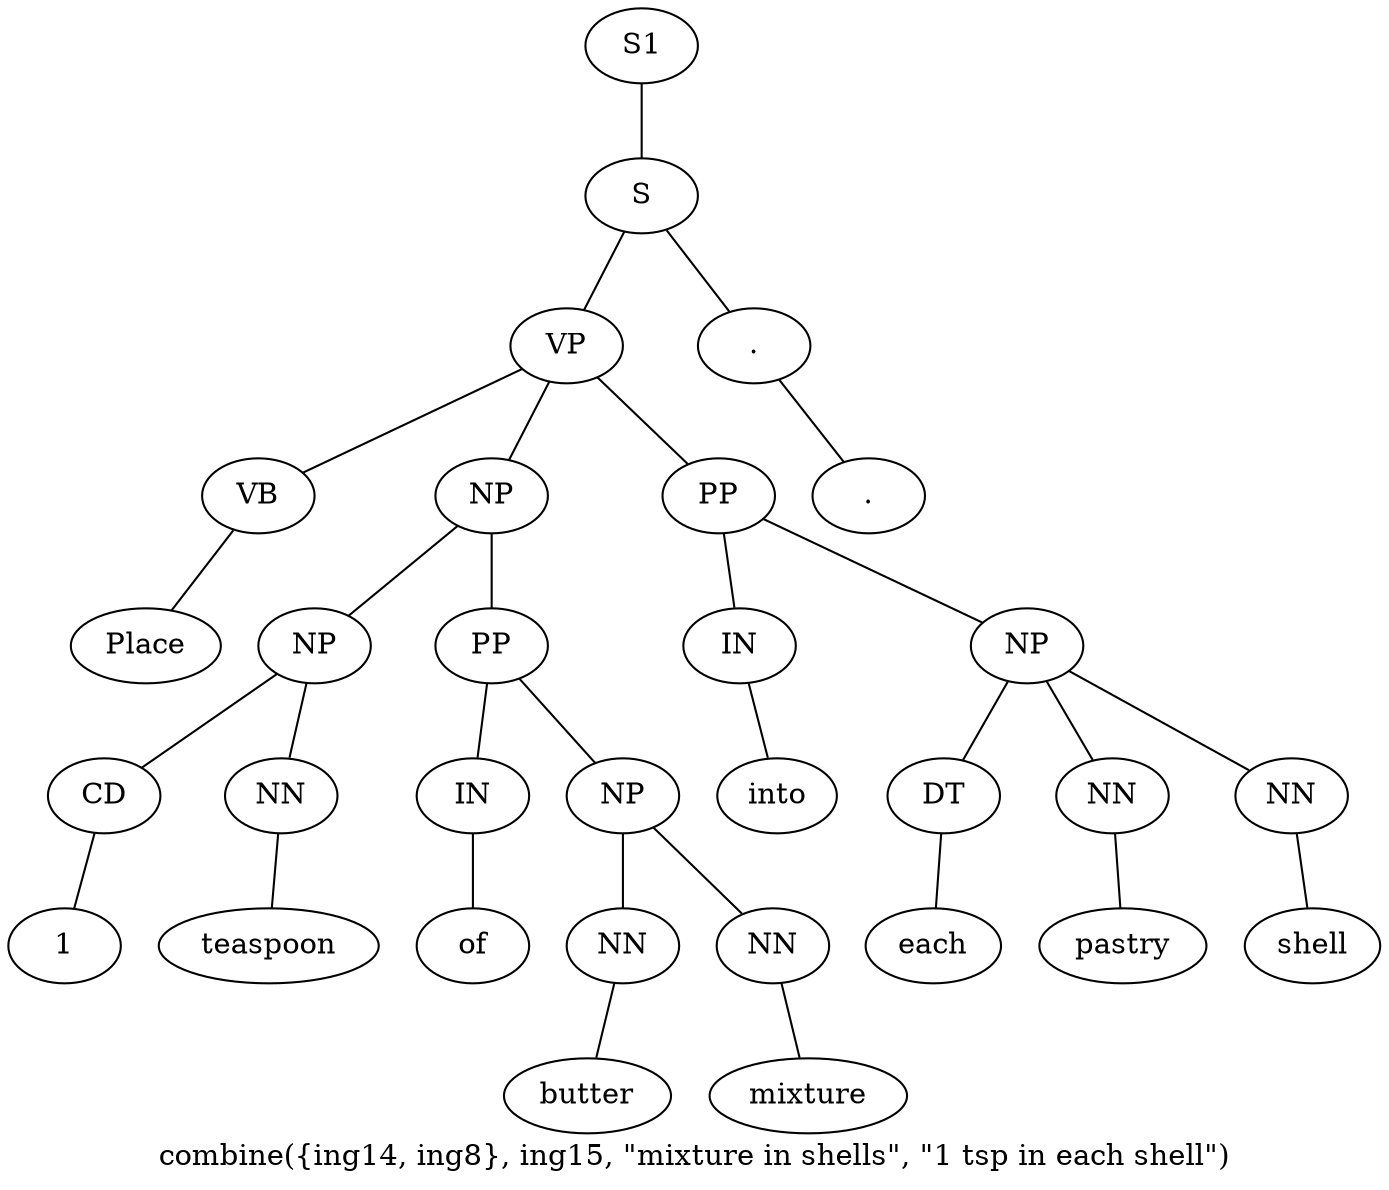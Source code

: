 graph SyntaxGraph {
	label = "combine({ing14, ing8}, ing15, \"mixture in shells\", \"1 tsp in each shell\")";
	Node0 [label="S1"];
	Node1 [label="S"];
	Node2 [label="VP"];
	Node3 [label="VB"];
	Node4 [label="Place"];
	Node5 [label="NP"];
	Node6 [label="NP"];
	Node7 [label="CD"];
	Node8 [label="1"];
	Node9 [label="NN"];
	Node10 [label="teaspoon"];
	Node11 [label="PP"];
	Node12 [label="IN"];
	Node13 [label="of"];
	Node14 [label="NP"];
	Node15 [label="NN"];
	Node16 [label="butter"];
	Node17 [label="NN"];
	Node18 [label="mixture"];
	Node19 [label="PP"];
	Node20 [label="IN"];
	Node21 [label="into"];
	Node22 [label="NP"];
	Node23 [label="DT"];
	Node24 [label="each"];
	Node25 [label="NN"];
	Node26 [label="pastry"];
	Node27 [label="NN"];
	Node28 [label="shell"];
	Node29 [label="."];
	Node30 [label="."];

	Node0 -- Node1;
	Node1 -- Node2;
	Node1 -- Node29;
	Node2 -- Node3;
	Node2 -- Node5;
	Node2 -- Node19;
	Node3 -- Node4;
	Node5 -- Node6;
	Node5 -- Node11;
	Node6 -- Node7;
	Node6 -- Node9;
	Node7 -- Node8;
	Node9 -- Node10;
	Node11 -- Node12;
	Node11 -- Node14;
	Node12 -- Node13;
	Node14 -- Node15;
	Node14 -- Node17;
	Node15 -- Node16;
	Node17 -- Node18;
	Node19 -- Node20;
	Node19 -- Node22;
	Node20 -- Node21;
	Node22 -- Node23;
	Node22 -- Node25;
	Node22 -- Node27;
	Node23 -- Node24;
	Node25 -- Node26;
	Node27 -- Node28;
	Node29 -- Node30;
}